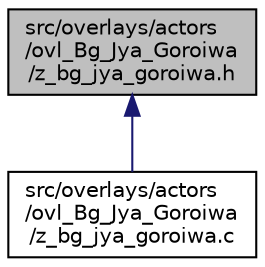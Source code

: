 digraph "src/overlays/actors/ovl_Bg_Jya_Goroiwa/z_bg_jya_goroiwa.h"
{
 // LATEX_PDF_SIZE
  edge [fontname="Helvetica",fontsize="10",labelfontname="Helvetica",labelfontsize="10"];
  node [fontname="Helvetica",fontsize="10",shape=record];
  Node1 [label="src/overlays/actors\l/ovl_Bg_Jya_Goroiwa\l/z_bg_jya_goroiwa.h",height=0.2,width=0.4,color="black", fillcolor="grey75", style="filled", fontcolor="black",tooltip=" "];
  Node1 -> Node2 [dir="back",color="midnightblue",fontsize="10",style="solid",fontname="Helvetica"];
  Node2 [label="src/overlays/actors\l/ovl_Bg_Jya_Goroiwa\l/z_bg_jya_goroiwa.c",height=0.2,width=0.4,color="black", fillcolor="white", style="filled",URL="$df/da2/z__bg__jya__goroiwa_8c.html",tooltip=" "];
}
